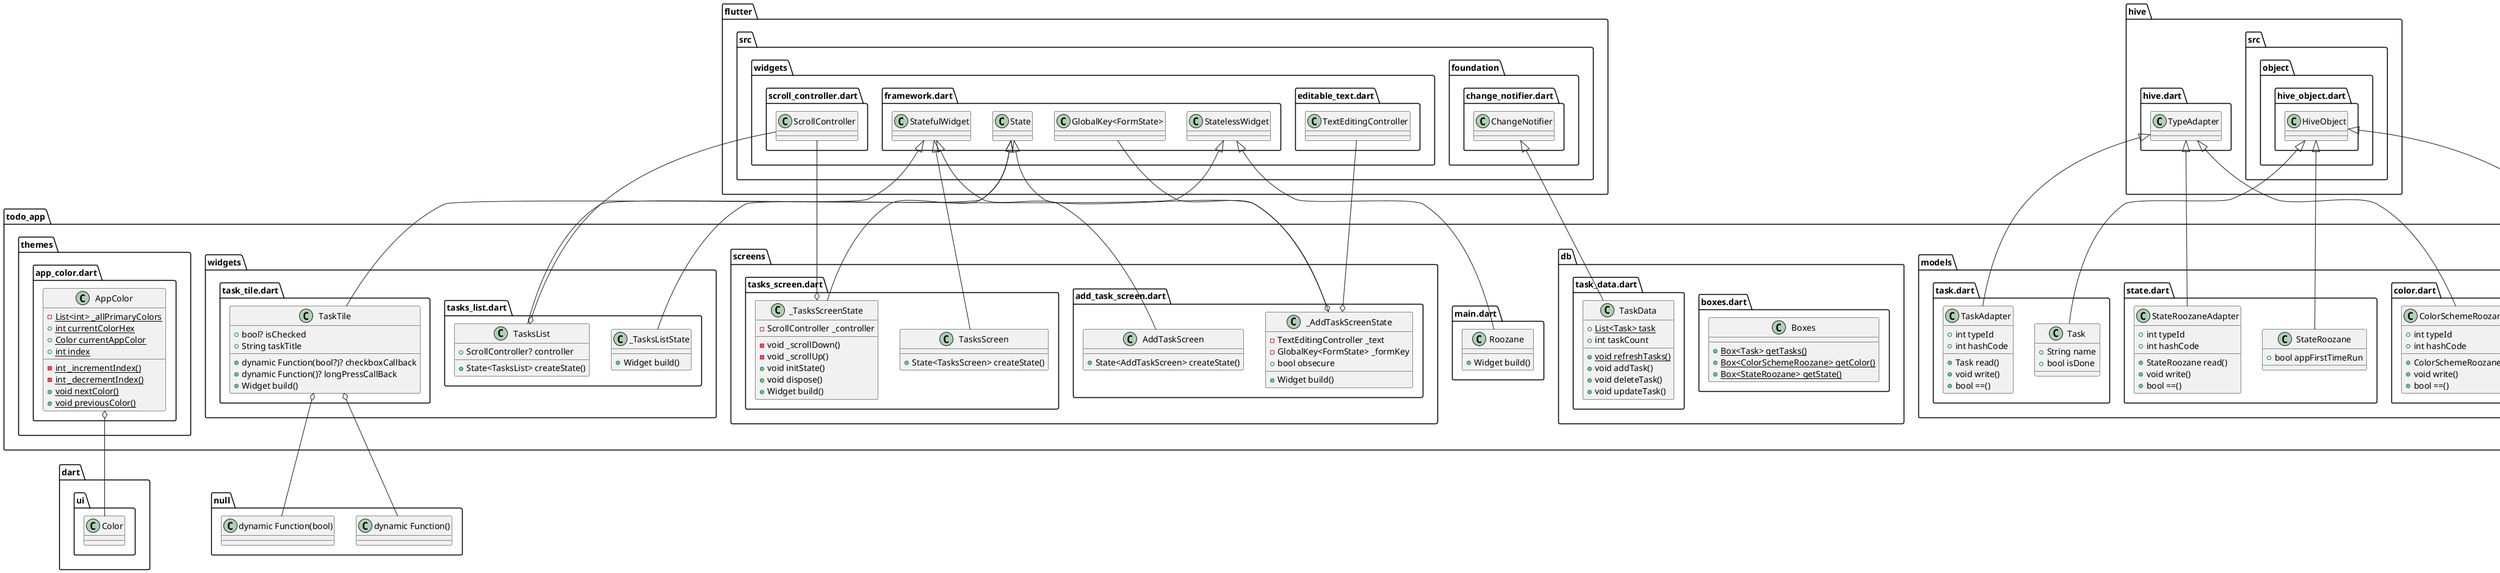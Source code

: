 @startuml
set namespaceSeparator ::

class "todo_app::db::boxes.dart::Boxes" {
  {static} +Box<Task> getTasks()
  {static} +Box<ColorSchemeRoozane> getColor()
  {static} +Box<StateRoozane> getState()
}

class "todo_app::db::task_data.dart::TaskData" {
  {static} +List<Task> task
  +int taskCount
  {static} +void refreshTasks()
  +void addTask()
  +void deleteTask()
  +void updateTask()
}

"flutter::src::foundation::change_notifier.dart::ChangeNotifier" <|-- "todo_app::db::task_data.dart::TaskData"

class "todo_app::main.dart::Roozane" {
  +Widget build()
}

"flutter::src::widgets::framework.dart::StatelessWidget" <|-- "todo_app::main.dart::Roozane"

class "todo_app::models::color.dart::ColorSchemeRoozane" {
  +int hex
  +int index
}

"hive::src::object::hive_object.dart::HiveObject" <|-- "todo_app::models::color.dart::ColorSchemeRoozane"

class "todo_app::models::color.dart::ColorSchemeRoozaneAdapter" {
  +int typeId
  +int hashCode
  +ColorSchemeRoozane read()
  +void write()
  +bool ==()
}

"hive::hive.dart::TypeAdapter" <|-- "todo_app::models::color.dart::ColorSchemeRoozaneAdapter"

class "todo_app::models::state.dart::StateRoozane" {
  +bool appFirstTimeRun
}

"hive::src::object::hive_object.dart::HiveObject" <|-- "todo_app::models::state.dart::StateRoozane"

class "todo_app::models::state.dart::StateRoozaneAdapter" {
  +int typeId
  +int hashCode
  +StateRoozane read()
  +void write()
  +bool ==()
}

"hive::hive.dart::TypeAdapter" <|-- "todo_app::models::state.dart::StateRoozaneAdapter"

class "todo_app::models::task.dart::Task" {
  +String name
  +bool isDone
}

"hive::src::object::hive_object.dart::HiveObject" <|-- "todo_app::models::task.dart::Task"

class "todo_app::models::task.dart::TaskAdapter" {
  +int typeId
  +int hashCode
  +Task read()
  +void write()
  +bool ==()
}

"hive::hive.dart::TypeAdapter" <|-- "todo_app::models::task.dart::TaskAdapter"

class "todo_app::screens::add_task_screen.dart::AddTaskScreen" {
  +State<AddTaskScreen> createState()
}

"flutter::src::widgets::framework.dart::StatefulWidget" <|-- "todo_app::screens::add_task_screen.dart::AddTaskScreen"

class "todo_app::screens::add_task_screen.dart::_AddTaskScreenState" {
  -TextEditingController _text
  -GlobalKey<FormState> _formKey
  +bool obsecure
  +Widget build()
}

"todo_app::screens::add_task_screen.dart::_AddTaskScreenState" o-- "flutter::src::widgets::editable_text.dart::TextEditingController"
"todo_app::screens::add_task_screen.dart::_AddTaskScreenState" o-- "flutter::src::widgets::framework.dart::GlobalKey<FormState>"
"flutter::src::widgets::framework.dart::State" <|-- "todo_app::screens::add_task_screen.dart::_AddTaskScreenState"

class "todo_app::screens::tasks_screen.dart::TasksScreen" {
  +State<TasksScreen> createState()
}

"flutter::src::widgets::framework.dart::StatefulWidget" <|-- "todo_app::screens::tasks_screen.dart::TasksScreen"

class "todo_app::screens::tasks_screen.dart::_TasksScreenState" {
  -ScrollController _controller
  -void _scrollDown()
  -void _scrollUp()
  +void initState()
  +void dispose()
  +Widget build()
}

"todo_app::screens::tasks_screen.dart::_TasksScreenState" o-- "flutter::src::widgets::scroll_controller.dart::ScrollController"
"flutter::src::widgets::framework.dart::State" <|-- "todo_app::screens::tasks_screen.dart::_TasksScreenState"

class "todo_app::themes::app_color.dart::AppColor" {
  {static} -List<int> _allPrimaryColors
  {static} +int currentColorHex
  {static} +Color currentAppColor
  {static} +int index
  {static} -int _incrementIndex()
  {static} -int _decrementIndex()
  {static} +void nextColor()
  {static} +void previousColor()
}

"todo_app::themes::app_color.dart::AppColor" o-- "dart::ui::Color"

class "todo_app::widgets::tasks_list.dart::TasksList" {
  +ScrollController? controller
  +State<TasksList> createState()
}

"todo_app::widgets::tasks_list.dart::TasksList" o-- "flutter::src::widgets::scroll_controller.dart::ScrollController"
"flutter::src::widgets::framework.dart::StatefulWidget" <|-- "todo_app::widgets::tasks_list.dart::TasksList"

class "todo_app::widgets::tasks_list.dart::_TasksListState" {
  +Widget build()
}

"flutter::src::widgets::framework.dart::State" <|-- "todo_app::widgets::tasks_list.dart::_TasksListState"

class "todo_app::widgets::task_tile.dart::TaskTile" {
  +bool? isChecked
  +String taskTitle
  +dynamic Function(bool?)? checkboxCallback
  +dynamic Function()? longPressCallBack
  +Widget build()
}

"todo_app::widgets::task_tile.dart::TaskTile" o-- "null::dynamic Function(bool)"
"todo_app::widgets::task_tile.dart::TaskTile" o-- "null::dynamic Function()"
"flutter::src::widgets::framework.dart::StatelessWidget" <|-- "todo_app::widgets::task_tile.dart::TaskTile"


@enduml
